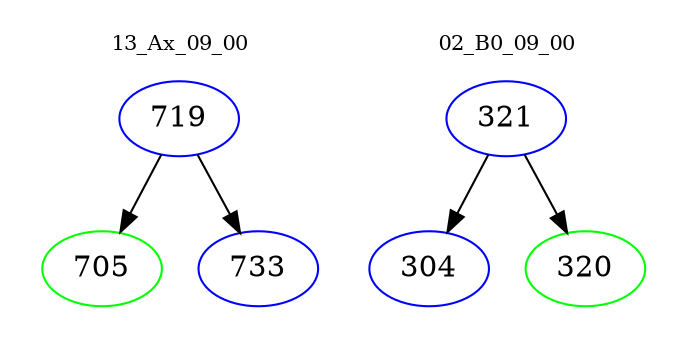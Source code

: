 digraph{
subgraph cluster_0 {
color = white
label = "13_Ax_09_00";
fontsize=10;
T0_719 [label="719", color="blue"]
T0_719 -> T0_705 [color="black"]
T0_705 [label="705", color="green"]
T0_719 -> T0_733 [color="black"]
T0_733 [label="733", color="blue"]
}
subgraph cluster_1 {
color = white
label = "02_B0_09_00";
fontsize=10;
T1_321 [label="321", color="blue"]
T1_321 -> T1_304 [color="black"]
T1_304 [label="304", color="blue"]
T1_321 -> T1_320 [color="black"]
T1_320 [label="320", color="green"]
}
}
